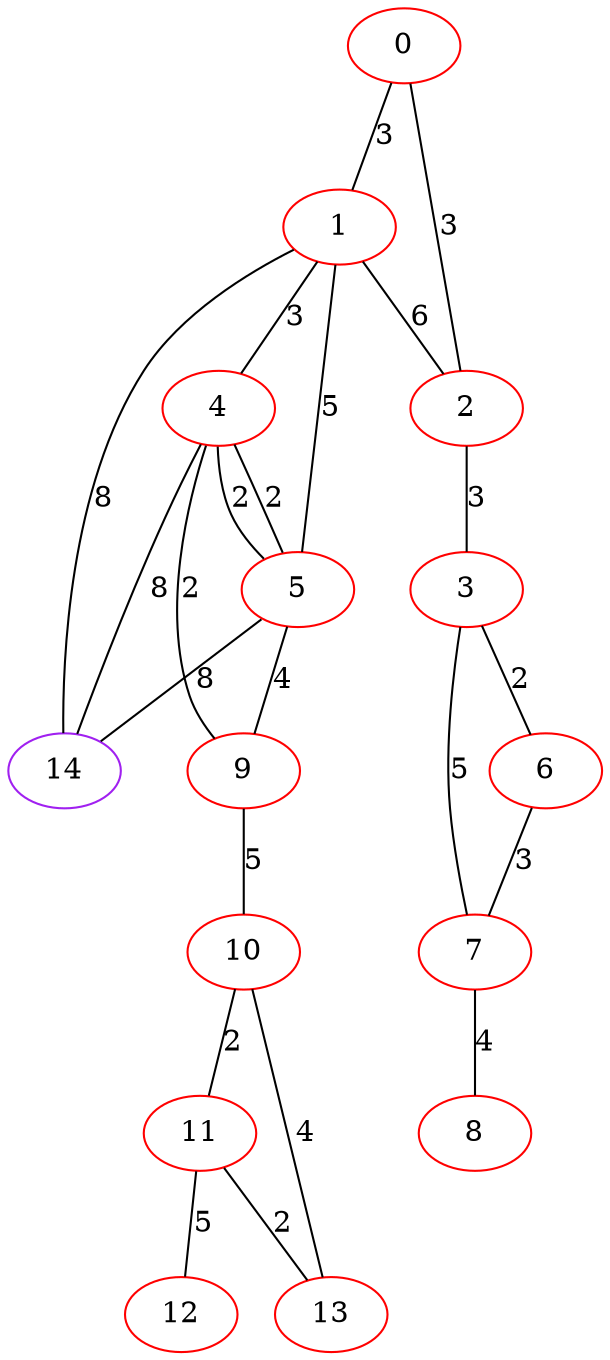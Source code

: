 graph "" {
0 [color=red, weight=1];
1 [color=red, weight=1];
2 [color=red, weight=1];
3 [color=red, weight=1];
4 [color=red, weight=1];
5 [color=red, weight=1];
6 [color=red, weight=1];
7 [color=red, weight=1];
8 [color=red, weight=1];
9 [color=red, weight=1];
10 [color=red, weight=1];
11 [color=red, weight=1];
12 [color=red, weight=1];
13 [color=red, weight=1];
14 [color=purple, weight=4];
0 -- 1  [key=0, label=3];
0 -- 2  [key=0, label=3];
1 -- 2  [key=0, label=6];
1 -- 4  [key=0, label=3];
1 -- 5  [key=0, label=5];
1 -- 14  [key=0, label=8];
2 -- 3  [key=0, label=3];
3 -- 6  [key=0, label=2];
3 -- 7  [key=0, label=5];
4 -- 9  [key=0, label=2];
4 -- 5  [key=0, label=2];
4 -- 5  [key=1, label=2];
4 -- 14  [key=0, label=8];
5 -- 9  [key=0, label=4];
5 -- 14  [key=0, label=8];
6 -- 7  [key=0, label=3];
7 -- 8  [key=0, label=4];
9 -- 10  [key=0, label=5];
10 -- 11  [key=0, label=2];
10 -- 13  [key=0, label=4];
11 -- 12  [key=0, label=5];
11 -- 13  [key=0, label=2];
}
